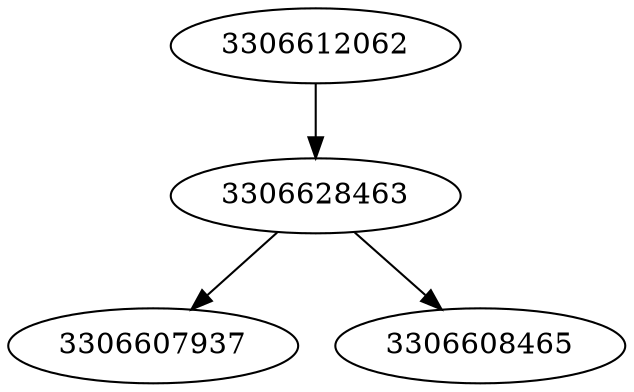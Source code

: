 strict digraph  {
3306607937;
3306608465;
3306612062;
3306628463;
3306612062 -> 3306628463;
3306628463 -> 3306607937;
3306628463 -> 3306608465;
}
